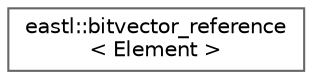 digraph "类继承关系图"
{
 // LATEX_PDF_SIZE
  bgcolor="transparent";
  edge [fontname=Helvetica,fontsize=10,labelfontname=Helvetica,labelfontsize=10];
  node [fontname=Helvetica,fontsize=10,shape=box,height=0.2,width=0.4];
  rankdir="LR";
  Node0 [id="Node000000",label="eastl::bitvector_reference\l\< Element \>",height=0.2,width=0.4,color="grey40", fillcolor="white", style="filled",URL="$classeastl_1_1bitvector__reference.html",tooltip=" "];
}
